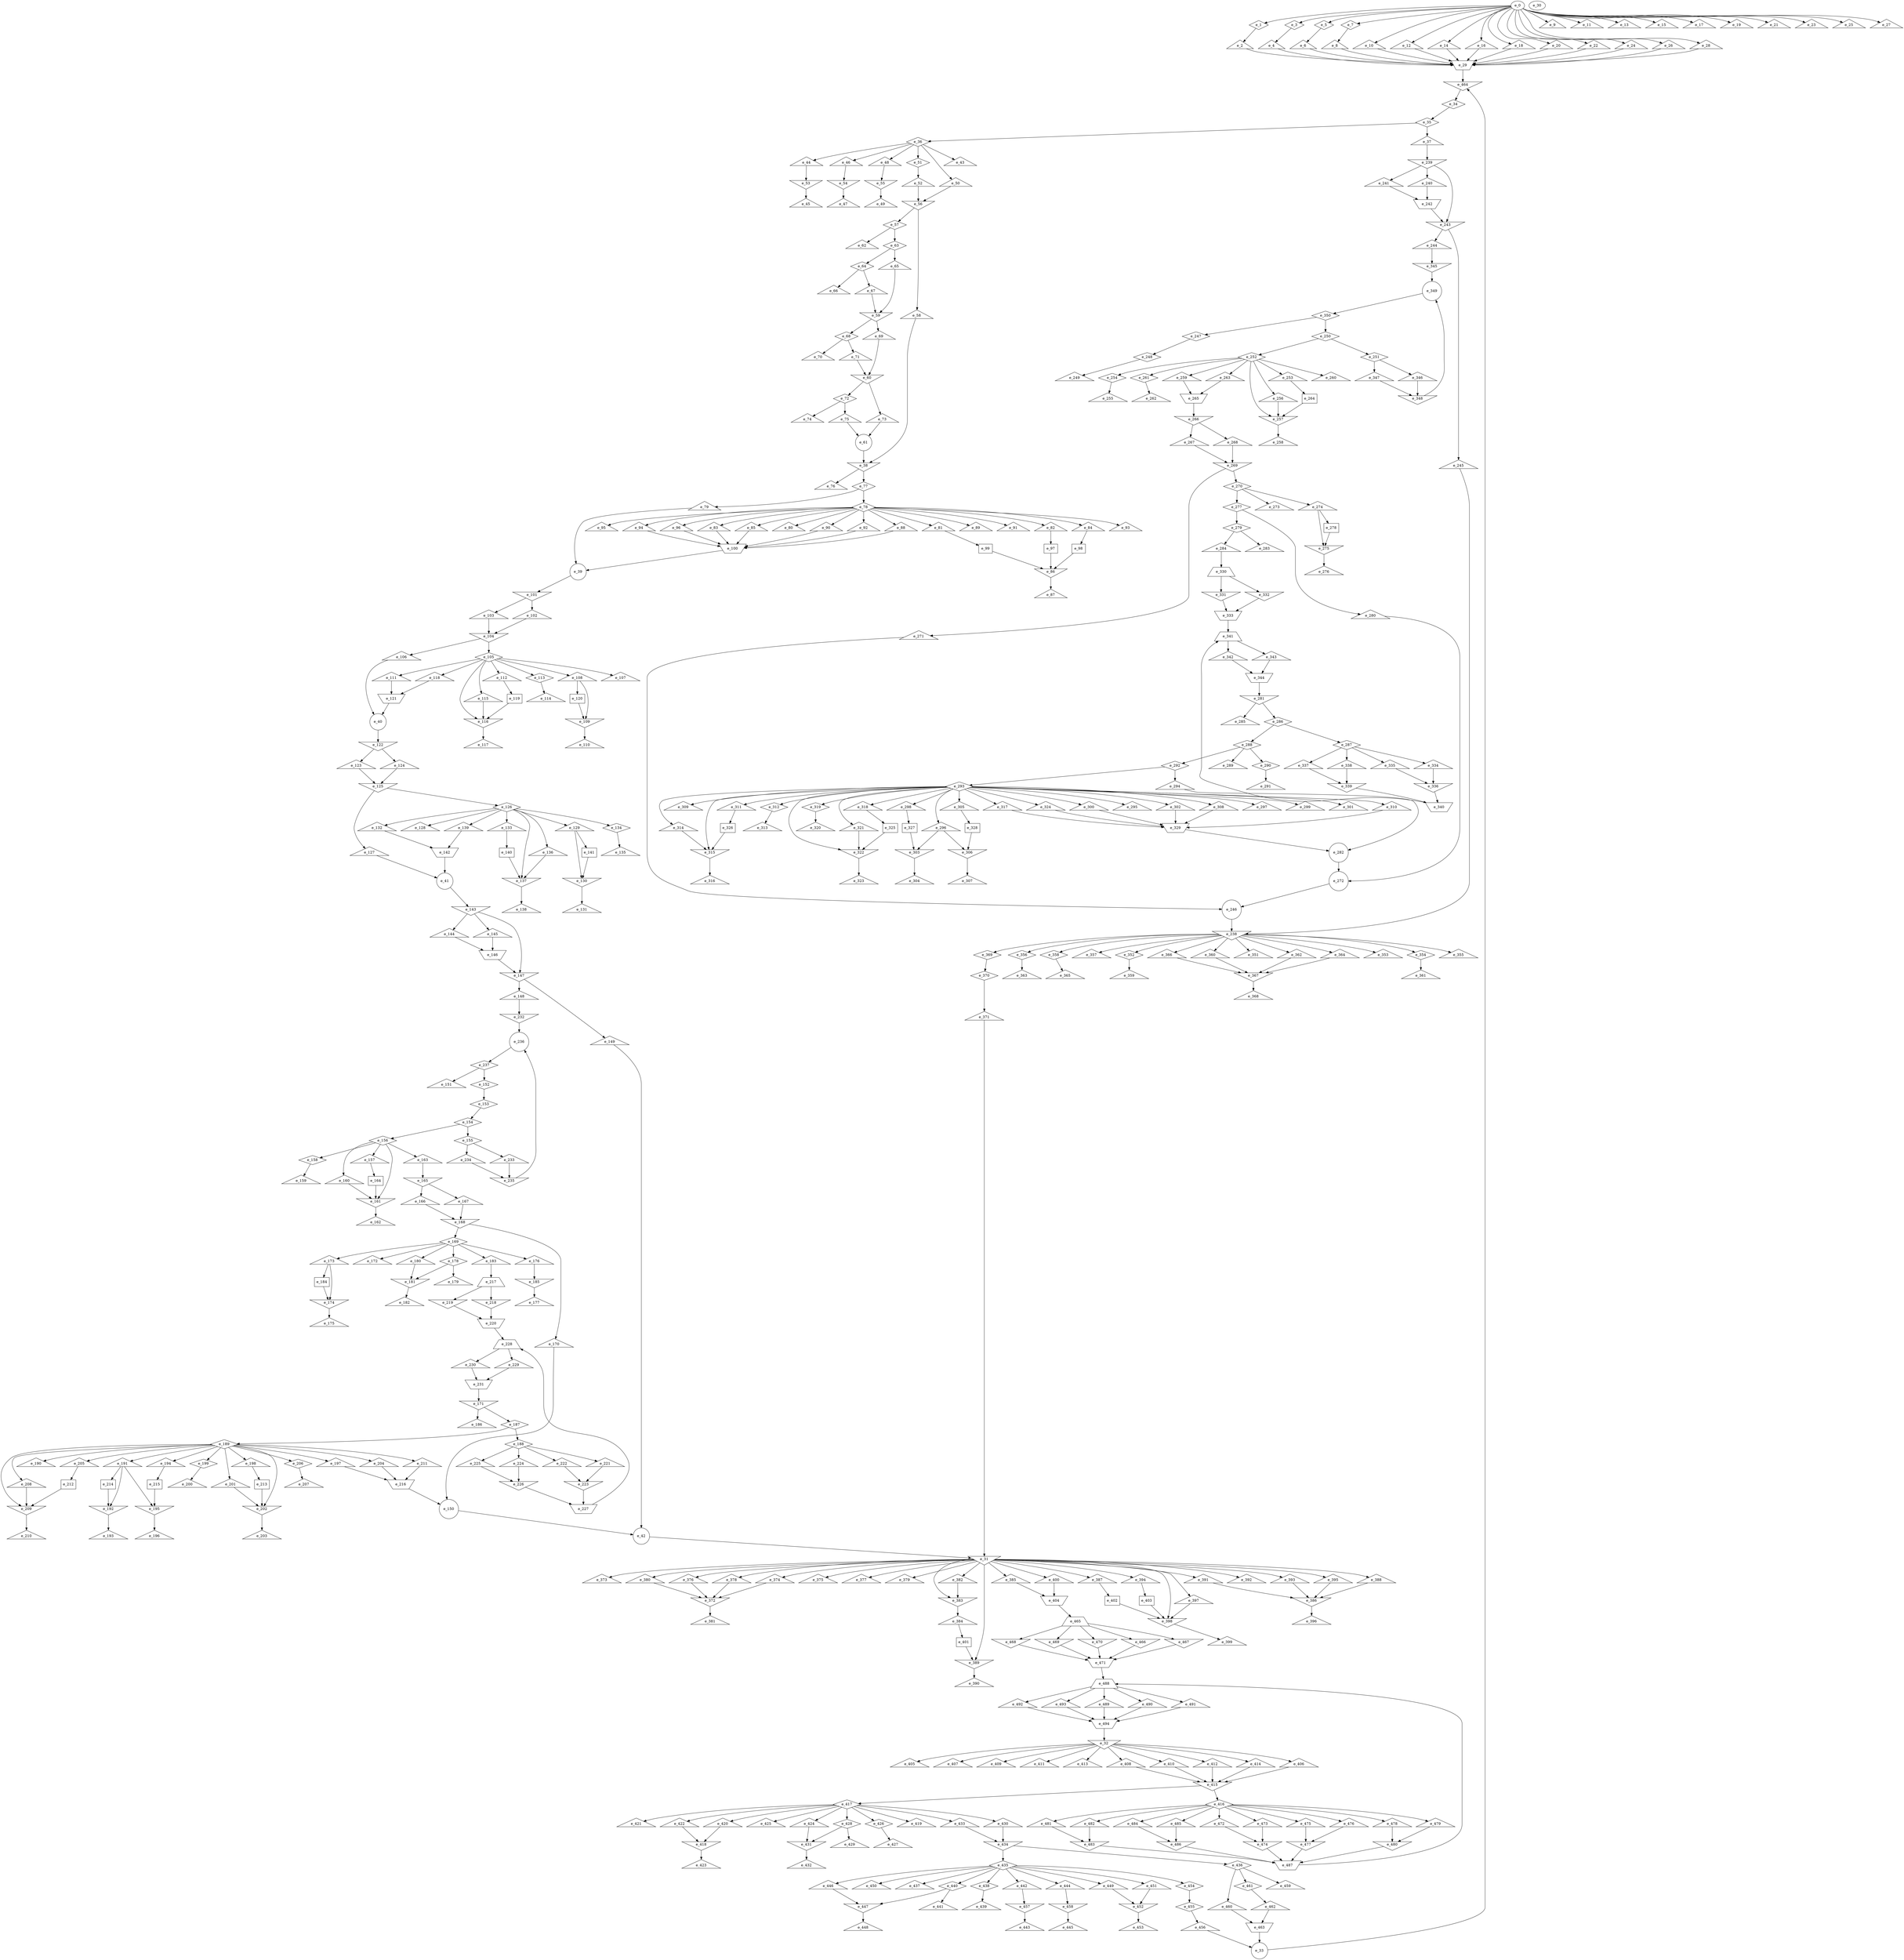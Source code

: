 digraph control_path {
  e_0: entry_node : n ;
  e_1 [shape = diamond];
  e_2 [shape = triangle];
  e_3 [shape = diamond];
  e_4 [shape = triangle];
  e_5 [shape = diamond];
  e_6 [shape = triangle];
  e_7 [shape = diamond];
  e_8 [shape = triangle];
  e_9 [shape = triangle];
  e_10 [shape = triangle];
  e_11 [shape = triangle];
  e_12 [shape = triangle];
  e_13 [shape = triangle];
  e_14 [shape = triangle];
  e_15 [shape = triangle];
  e_16 [shape = triangle];
  e_17 [shape = triangle];
  e_18 [shape = triangle];
  e_19 [shape = triangle];
  e_20 [shape = triangle];
  e_21 [shape = triangle];
  e_22 [shape = triangle];
  e_23 [shape = triangle];
  e_24 [shape = triangle];
  e_25 [shape = triangle];
  e_26 [shape = triangle];
  e_27 [shape = triangle];
  e_28 [shape = triangle];
  e_29 [shape = invtrapezium];
  e_30: exit_node : s ;
  e_31 [shape = invtriangle];
  e_32 [shape = invtriangle];
  e_33 [shape = circle];
  e_34 [shape = diamond];
  e_35 [shape = diamond];
  e_36 [shape = diamond];
  e_37 [shape = triangle];
  e_38 [shape = invtriangle];
  e_39 [shape = circle];
  e_40 [shape = circle];
  e_41 [shape = circle];
  e_42 [shape = circle];
  e_43 [shape = triangle];
  e_44 [shape = triangle];
  e_45 [shape = triangle];
  e_46 [shape = triangle];
  e_47 [shape = triangle];
  e_48 [shape = triangle];
  e_49 [shape = triangle];
  e_50 [shape = triangle];
  e_51 [shape = diamond];
  e_52 [shape = triangle];
  e_53 [shape = invtriangle];
  e_54 [shape = invtriangle];
  e_55 [shape = invtriangle];
  e_56 [shape = invtriangle];
  e_57 [shape = diamond];
  e_58 [shape = triangle];
  e_59 [shape = invtriangle];
  e_60 [shape = invtriangle];
  e_61 [shape = circle];
  e_62 [shape = triangle];
  e_63 [shape = diamond];
  e_64 [shape = diamond];
  e_65 [shape = triangle];
  e_66 [shape = triangle];
  e_67 [shape = triangle];
  e_68 [shape = diamond];
  e_69 [shape = triangle];
  e_70 [shape = triangle];
  e_71 [shape = triangle];
  e_72 [shape = diamond];
  e_73 [shape = triangle];
  e_74 [shape = triangle];
  e_75 [shape = triangle];
  e_76 [shape = triangle];
  e_77 [shape = diamond];
  e_78 [shape = diamond];
  e_79 [shape = triangle];
  e_80 [shape = triangle];
  e_81 [shape = triangle];
  e_82 [shape = triangle];
  e_83 [shape = triangle];
  e_84 [shape = triangle];
  e_85 [shape = triangle];
  e_86 [shape = invtriangle];
  e_87 [shape = triangle];
  e_88 [shape = triangle];
  e_89 [shape = triangle];
  e_90 [shape = triangle];
  e_91 [shape = triangle];
  e_92 [shape = triangle];
  e_93 [shape = triangle];
  e_94 [shape = triangle];
  e_95 [shape = triangle];
  e_96 [shape = triangle];
  e_97 [shape = dot];
  e_98 [shape = dot];
  e_99 [shape = dot];
  e_100 [shape = invtrapezium];
  e_101 [shape = invtriangle];
  e_102 [shape = triangle];
  e_103 [shape = triangle];
  e_104 [shape = invtriangle];
  e_105 [shape = diamond];
  e_106 [shape = triangle];
  e_107 [shape = triangle];
  e_108 [shape = triangle];
  e_109 [shape = invtriangle];
  e_110 [shape = triangle];
  e_111 [shape = triangle];
  e_112 [shape = triangle];
  e_113 [shape = diamond];
  e_114 [shape = triangle];
  e_115 [shape = triangle];
  e_116 [shape = invtriangle];
  e_117 [shape = triangle];
  e_118 [shape = triangle];
  e_119 [shape = dot];
  e_120 [shape = dot];
  e_121 [shape = invtrapezium];
  e_122 [shape = invtriangle];
  e_123 [shape = triangle];
  e_124 [shape = triangle];
  e_125 [shape = invtriangle];
  e_126 [shape = diamond];
  e_127 [shape = triangle];
  e_128 [shape = triangle];
  e_129 [shape = triangle];
  e_130 [shape = invtriangle];
  e_131 [shape = triangle];
  e_132 [shape = triangle];
  e_133 [shape = triangle];
  e_134 [shape = diamond];
  e_135 [shape = triangle];
  e_136 [shape = triangle];
  e_137 [shape = invtriangle];
  e_138 [shape = triangle];
  e_139 [shape = triangle];
  e_140 [shape = dot];
  e_141 [shape = dot];
  e_142 [shape = invtrapezium];
  e_143 [shape = invtriangle];
  e_144 [shape = triangle];
  e_145 [shape = triangle];
  e_146 [shape = invtrapezium];
  e_147 [shape = invtriangle];
  e_148 [shape = triangle];
  e_149 [shape = triangle];
  e_150 [shape = circle];
  e_151 [shape = triangle];
  e_152 [shape = diamond];
  e_153 [shape = diamond];
  e_154 [shape = diamond];
  e_155 [shape = diamond];
  e_156 [shape = diamond];
  e_157 [shape = triangle];
  e_158 [shape = diamond];
  e_159 [shape = triangle];
  e_160 [shape = triangle];
  e_161 [shape = invtriangle];
  e_162 [shape = triangle];
  e_163 [shape = triangle];
  e_164 [shape = dot];
  e_165 [shape = invtriangle];
  e_166 [shape = triangle];
  e_167 [shape = triangle];
  e_168 [shape = invtriangle];
  e_169 [shape = diamond];
  e_170 [shape = triangle];
  e_171 [shape = invtriangle];
  e_172 [shape = triangle];
  e_173 [shape = triangle];
  e_174 [shape = invtriangle];
  e_175 [shape = triangle];
  e_176 [shape = triangle];
  e_177 [shape = triangle];
  e_178 [shape = diamond];
  e_179 [shape = triangle];
  e_180 [shape = triangle];
  e_181 [shape = invtriangle];
  e_182 [shape = triangle];
  e_183 [shape = triangle];
  e_184 [shape = dot];
  e_185 [shape = invtriangle];
  e_186 [shape = triangle];
  e_187 [shape = diamond];
  e_188 [shape = diamond];
  e_189 [shape = diamond];
  e_190 [shape = triangle];
  e_191 [shape = triangle];
  e_192 [shape = invtriangle];
  e_193 [shape = triangle];
  e_194 [shape = triangle];
  e_195 [shape = invtriangle];
  e_196 [shape = triangle];
  e_197 [shape = triangle];
  e_198 [shape = triangle];
  e_199 [shape = diamond];
  e_200 [shape = triangle];
  e_201 [shape = triangle];
  e_202 [shape = invtriangle];
  e_203 [shape = triangle];
  e_204 [shape = triangle];
  e_205 [shape = triangle];
  e_206 [shape = diamond];
  e_207 [shape = triangle];
  e_208 [shape = triangle];
  e_209 [shape = invtriangle];
  e_210 [shape = triangle];
  e_211 [shape = triangle];
  e_212 [shape = dot];
  e_213 [shape = dot];
  e_214 [shape = dot];
  e_215 [shape = dot];
  e_216 [shape = invtrapezium];
  e_217 [shape = trapezium];
  e_218 [shape = invtriangle];
  e_219 [shape = invtriangle];
  e_220 [shape = invtrapezium];
  e_221 [shape = triangle];
  e_222 [shape = triangle];
  e_223 [shape = invtriangle];
  e_224 [shape = triangle];
  e_225 [shape = triangle];
  e_226 [shape = invtriangle];
  e_227 [shape = invtrapezium];
  e_228 [shape = trapezium];
  e_229 [shape = triangle];
  e_230 [shape = triangle];
  e_231 [shape = invtrapezium];
  e_232 [shape = invtriangle];
  e_233 [shape = triangle];
  e_234 [shape = triangle];
  e_235 [shape = invtriangle];
  e_236 [shape = circle];
  e_237 [shape = diamond];
  e_238 [shape = invtriangle];
  e_239 [shape = invtriangle];
  e_240 [shape = triangle];
  e_241 [shape = triangle];
  e_242 [shape = invtrapezium];
  e_243 [shape = invtriangle];
  e_244 [shape = triangle];
  e_245 [shape = triangle];
  e_246 [shape = circle];
  e_247 [shape = diamond];
  e_248 [shape = diamond];
  e_249 [shape = triangle];
  e_250 [shape = diamond];
  e_251 [shape = diamond];
  e_252 [shape = diamond];
  e_253 [shape = triangle];
  e_254 [shape = diamond];
  e_255 [shape = triangle];
  e_256 [shape = triangle];
  e_257 [shape = invtriangle];
  e_258 [shape = triangle];
  e_259 [shape = triangle];
  e_260 [shape = triangle];
  e_261 [shape = diamond];
  e_262 [shape = triangle];
  e_263 [shape = triangle];
  e_264 [shape = dot];
  e_265 [shape = invtrapezium];
  e_266 [shape = invtriangle];
  e_267 [shape = triangle];
  e_268 [shape = triangle];
  e_269 [shape = invtriangle];
  e_270 [shape = diamond];
  e_271 [shape = triangle];
  e_272 [shape = circle];
  e_273 [shape = triangle];
  e_274 [shape = triangle];
  e_275 [shape = invtriangle];
  e_276 [shape = triangle];
  e_277 [shape = diamond];
  e_278 [shape = dot];
  e_279 [shape = diamond];
  e_280 [shape = triangle];
  e_281 [shape = invtriangle];
  e_282 [shape = circle];
  e_283 [shape = triangle];
  e_284 [shape = triangle];
  e_285 [shape = triangle];
  e_286 [shape = diamond];
  e_287 [shape = diamond];
  e_288 [shape = diamond];
  e_289 [shape = triangle];
  e_290 [shape = diamond];
  e_291 [shape = triangle];
  e_292 [shape = diamond];
  e_293 [shape = diamond];
  e_294 [shape = triangle];
  e_295 [shape = triangle];
  e_296 [shape = triangle];
  e_297 [shape = triangle];
  e_298 [shape = triangle];
  e_299 [shape = triangle];
  e_300 [shape = triangle];
  e_301 [shape = triangle];
  e_302 [shape = triangle];
  e_303 [shape = invtriangle];
  e_304 [shape = triangle];
  e_305 [shape = triangle];
  e_306 [shape = invtriangle];
  e_307 [shape = triangle];
  e_308 [shape = triangle];
  e_309 [shape = triangle];
  e_310 [shape = triangle];
  e_311 [shape = triangle];
  e_312 [shape = diamond];
  e_313 [shape = triangle];
  e_314 [shape = triangle];
  e_315 [shape = invtriangle];
  e_316 [shape = triangle];
  e_317 [shape = triangle];
  e_318 [shape = triangle];
  e_319 [shape = diamond];
  e_320 [shape = triangle];
  e_321 [shape = triangle];
  e_322 [shape = invtriangle];
  e_323 [shape = triangle];
  e_324 [shape = triangle];
  e_325 [shape = dot];
  e_326 [shape = dot];
  e_327 [shape = dot];
  e_328 [shape = dot];
  e_329 [shape = invtrapezium];
  e_330 [shape = trapezium];
  e_331 [shape = invtriangle];
  e_332 [shape = invtriangle];
  e_333 [shape = invtrapezium];
  e_334 [shape = triangle];
  e_335 [shape = triangle];
  e_336 [shape = invtriangle];
  e_337 [shape = triangle];
  e_338 [shape = triangle];
  e_339 [shape = invtriangle];
  e_340 [shape = invtrapezium];
  e_341 [shape = trapezium];
  e_342 [shape = triangle];
  e_343 [shape = triangle];
  e_344 [shape = invtrapezium];
  e_345 [shape = invtriangle];
  e_346 [shape = triangle];
  e_347 [shape = triangle];
  e_348 [shape = invtriangle];
  e_349 [shape = circle];
  e_350 [shape = diamond];
  e_351 [shape = triangle];
  e_352 [shape = diamond];
  e_353 [shape = triangle];
  e_354 [shape = diamond];
  e_355 [shape = triangle];
  e_356 [shape = diamond];
  e_357 [shape = triangle];
  e_358 [shape = diamond];
  e_359 [shape = triangle];
  e_360 [shape = triangle];
  e_361 [shape = triangle];
  e_362 [shape = triangle];
  e_363 [shape = triangle];
  e_364 [shape = triangle];
  e_365 [shape = triangle];
  e_366 [shape = triangle];
  e_367 [shape = invtriangle];
  e_368 [shape = triangle];
  e_369 [shape = diamond];
  e_370 [shape = diamond];
  e_371 [shape = triangle];
  e_372 [shape = invtriangle];
  e_373 [shape = triangle];
  e_374 [shape = triangle];
  e_375 [shape = triangle];
  e_376 [shape = triangle];
  e_377 [shape = triangle];
  e_378 [shape = triangle];
  e_379 [shape = triangle];
  e_380 [shape = triangle];
  e_381 [shape = triangle];
  e_382 [shape = triangle];
  e_383 [shape = invtriangle];
  e_384 [shape = triangle];
  e_385 [shape = triangle];
  e_386 [shape = invtriangle];
  e_387 [shape = triangle];
  e_388 [shape = triangle];
  e_389 [shape = invtriangle];
  e_390 [shape = triangle];
  e_391 [shape = triangle];
  e_392 [shape = triangle];
  e_393 [shape = triangle];
  e_394 [shape = triangle];
  e_395 [shape = triangle];
  e_396 [shape = triangle];
  e_397 [shape = triangle];
  e_398 [shape = invtriangle];
  e_399 [shape = triangle];
  e_400 [shape = triangle];
  e_401 [shape = dot];
  e_402 [shape = dot];
  e_403 [shape = dot];
  e_404 [shape = invtrapezium];
  e_405 [shape = triangle];
  e_406 [shape = triangle];
  e_407 [shape = triangle];
  e_408 [shape = triangle];
  e_409 [shape = triangle];
  e_410 [shape = triangle];
  e_411 [shape = triangle];
  e_412 [shape = triangle];
  e_413 [shape = triangle];
  e_414 [shape = triangle];
  e_415 [shape = invtriangle];
  e_416 [shape = diamond];
  e_417 [shape = diamond];
  e_418 [shape = invtriangle];
  e_419 [shape = triangle];
  e_420 [shape = triangle];
  e_421 [shape = triangle];
  e_422 [shape = triangle];
  e_423 [shape = triangle];
  e_424 [shape = triangle];
  e_425 [shape = triangle];
  e_426 [shape = diamond];
  e_427 [shape = triangle];
  e_428 [shape = diamond];
  e_429 [shape = triangle];
  e_430 [shape = triangle];
  e_431 [shape = invtriangle];
  e_432 [shape = triangle];
  e_433 [shape = triangle];
  e_434 [shape = invtriangle];
  e_435 [shape = diamond];
  e_436 [shape = diamond];
  e_437 [shape = triangle];
  e_438 [shape = diamond];
  e_439 [shape = triangle];
  e_440 [shape = diamond];
  e_441 [shape = triangle];
  e_442 [shape = triangle];
  e_443 [shape = triangle];
  e_444 [shape = triangle];
  e_445 [shape = triangle];
  e_446 [shape = triangle];
  e_447 [shape = invtriangle];
  e_448 [shape = triangle];
  e_449 [shape = triangle];
  e_450 [shape = triangle];
  e_451 [shape = triangle];
  e_452 [shape = invtriangle];
  e_453 [shape = triangle];
  e_454 [shape = diamond];
  e_455 [shape = diamond];
  e_456 [shape = triangle];
  e_457 [shape = invtriangle];
  e_458 [shape = invtriangle];
  e_459 [shape = triangle];
  e_460 [shape = triangle];
  e_461 [shape = diamond];
  e_462 [shape = triangle];
  e_463 [shape = invtrapezium];
  e_464 [shape = invtriangle];
  e_465 [shape = trapezium];
  e_466 [shape = invtriangle];
  e_467 [shape = invtriangle];
  e_468 [shape = invtriangle];
  e_469 [shape = invtriangle];
  e_470 [shape = invtriangle];
  e_471 [shape = invtrapezium];
  e_472 [shape = triangle];
  e_473 [shape = triangle];
  e_474 [shape = invtriangle];
  e_475 [shape = triangle];
  e_476 [shape = triangle];
  e_477 [shape = invtriangle];
  e_478 [shape = triangle];
  e_479 [shape = triangle];
  e_480 [shape = invtriangle];
  e_481 [shape = triangle];
  e_482 [shape = triangle];
  e_483 [shape = invtriangle];
  e_484 [shape = triangle];
  e_485 [shape = triangle];
  e_486 [shape = invtriangle];
  e_487 [shape = invtrapezium];
  e_488 [shape = trapezium];
  e_489 [shape = triangle];
  e_490 [shape = triangle];
  e_491 [shape = triangle];
  e_492 [shape = triangle];
  e_493 [shape = triangle];
  e_494 [shape = invtrapezium];
  e_0 -> e_1;
  e_1 -> e_2;
  e_0 -> e_3;
  e_3 -> e_4;
  e_0 -> e_5;
  e_5 -> e_6;
  e_0 -> e_7;
  e_7 -> e_8;
  e_0 -> e_9;
  e_0 -> e_10;
  e_0 -> e_11;
  e_0 -> e_12;
  e_0 -> e_13;
  e_0 -> e_14;
  e_0 -> e_15;
  e_0 -> e_16;
  e_0 -> e_17;
  e_0 -> e_18;
  e_0 -> e_19;
  e_0 -> e_20;
  e_0 -> e_21;
  e_0 -> e_22;
  e_0 -> e_23;
  e_0 -> e_24;
  e_0 -> e_25;
  e_0 -> e_26;
  e_0 -> e_27;
  e_0 -> e_28;
  e_2 -> e_29;
  e_14 -> e_29;
  e_28 -> e_29;
  e_8 -> e_29;
  e_18 -> e_29;
  e_20 -> e_29;
  e_16 -> e_29;
  e_24 -> e_29;
  e_26 -> e_29;
  e_22 -> e_29;
  e_10 -> e_29;
  e_12 -> e_29;
  e_4 -> e_29;
  e_6 -> e_29;
  e_42 -> e_31;
  e_371 -> e_31;
  e_494 -> e_32;
  e_456 -> e_33;
  e_463 -> e_33;
  e_464 -> e_34;
  e_34 -> e_35;
  e_35 -> e_36;
  e_35 -> e_37;
  e_58 -> e_38;
  e_61 -> e_38;
  e_100 -> e_39;
  e_79 -> e_39;
  e_106 -> e_40;
  e_121 -> e_40;
  e_127 -> e_41;
  e_142 -> e_41;
  e_149 -> e_42;
  e_150 -> e_42;
  e_36 -> e_43;
  e_36 -> e_44;
  e_53 -> e_45;
  e_36 -> e_46;
  e_54 -> e_47;
  e_36 -> e_48;
  e_55 -> e_49;
  e_36 -> e_50;
  e_36 -> e_51;
  e_51 -> e_52;
  e_44 -> e_53;
  e_46 -> e_54;
  e_48 -> e_55;
  e_52 -> e_56;
  e_50 -> e_56;
  e_56 -> e_57;
  e_56 -> e_58;
  e_67 -> e_59;
  e_65 -> e_59;
  e_69 -> e_60;
  e_71 -> e_60;
  e_73 -> e_61;
  e_75 -> e_61;
  e_57 -> e_62;
  e_57 -> e_63;
  e_63 -> e_64;
  e_63 -> e_65;
  e_64 -> e_66;
  e_64 -> e_67;
  e_59 -> e_68;
  e_59 -> e_69;
  e_68 -> e_70;
  e_68 -> e_71;
  e_60 -> e_72;
  e_60 -> e_73;
  e_72 -> e_74;
  e_72 -> e_75;
  e_38 -> e_76;
  e_38 -> e_77;
  e_77 -> e_78;
  e_77 -> e_79;
  e_78 -> e_80;
  e_78 -> e_81;
  e_78 -> e_82;
  e_78 -> e_83;
  e_78 -> e_84;
  e_78 -> e_85;
  e_97 -> e_86;
  e_98 -> e_86;
  e_99 -> e_86;
  e_86 -> e_87;
  e_78 -> e_88;
  e_78 -> e_89;
  e_78 -> e_90;
  e_78 -> e_91;
  e_78 -> e_92;
  e_78 -> e_93;
  e_78 -> e_94;
  e_78 -> e_95;
  e_78 -> e_96;
  e_82 -> e_97;
  e_84 -> e_98;
  e_81 -> e_99;
  e_96 -> e_100;
  e_94 -> e_100;
  e_85 -> e_100;
  e_88 -> e_100;
  e_90 -> e_100;
  e_92 -> e_100;
  e_83 -> e_100;
  e_39 -> e_101;
  e_101 -> e_102;
  e_101 -> e_103;
  e_102 -> e_104;
  e_103 -> e_104;
  e_104 -> e_105;
  e_104 -> e_106;
  e_105 -> e_107;
  e_105 -> e_108;
  e_108 -> e_109;
  e_120 -> e_109;
  e_109 -> e_110;
  e_105 -> e_111;
  e_105 -> e_112;
  e_105 -> e_113;
  e_113 -> e_114;
  e_105 -> e_115;
  e_105 -> e_116;
  e_115 -> e_116;
  e_119 -> e_116;
  e_116 -> e_117;
  e_105 -> e_118;
  e_112 -> e_119;
  e_108 -> e_120;
  e_111 -> e_121;
  e_118 -> e_121;
  e_40 -> e_122;
  e_122 -> e_123;
  e_122 -> e_124;
  e_123 -> e_125;
  e_124 -> e_125;
  e_125 -> e_126;
  e_125 -> e_127;
  e_126 -> e_128;
  e_126 -> e_129;
  e_129 -> e_130;
  e_141 -> e_130;
  e_130 -> e_131;
  e_126 -> e_132;
  e_126 -> e_133;
  e_126 -> e_134;
  e_134 -> e_135;
  e_126 -> e_136;
  e_126 -> e_137;
  e_136 -> e_137;
  e_140 -> e_137;
  e_137 -> e_138;
  e_126 -> e_139;
  e_133 -> e_140;
  e_129 -> e_141;
  e_132 -> e_142;
  e_139 -> e_142;
  e_41 -> e_143;
  e_143 -> e_144;
  e_143 -> e_145;
  e_144 -> e_146;
  e_145 -> e_146;
  e_143 -> e_147;
  e_146 -> e_147;
  e_147 -> e_148;
  e_147 -> e_149;
  e_170 -> e_150;
  e_216 -> e_150;
  e_237 -> e_151;
  e_237 -> e_152;
  e_152 -> e_153;
  e_153 -> e_154;
  e_154 -> e_155;
  e_154 -> e_156;
  e_156 -> e_157;
  e_156 -> e_158;
  e_158 -> e_159;
  e_156 -> e_160;
  e_156 -> e_161;
  e_160 -> e_161;
  e_164 -> e_161;
  e_161 -> e_162;
  e_156 -> e_163;
  e_157 -> e_164;
  e_163 -> e_165;
  e_165 -> e_166;
  e_165 -> e_167;
  e_166 -> e_168;
  e_167 -> e_168;
  e_168 -> e_169;
  e_168 -> e_170;
  e_231 -> e_171;
  e_169 -> e_172;
  e_169 -> e_173;
  e_173 -> e_174;
  e_184 -> e_174;
  e_174 -> e_175;
  e_169 -> e_176;
  e_185 -> e_177;
  e_169 -> e_178;
  e_178 -> e_179;
  e_169 -> e_180;
  e_178 -> e_181;
  e_180 -> e_181;
  e_181 -> e_182;
  e_169 -> e_183;
  e_173 -> e_184;
  e_176 -> e_185;
  e_171 -> e_186;
  e_171 -> e_187;
  e_187 -> e_188;
  e_187 -> e_189;
  e_189 -> e_190;
  e_189 -> e_191;
  e_191 -> e_192;
  e_214 -> e_192;
  e_192 -> e_193;
  e_189 -> e_194;
  e_191 -> e_195;
  e_215 -> e_195;
  e_195 -> e_196;
  e_189 -> e_197;
  e_189 -> e_198;
  e_189 -> e_199;
  e_199 -> e_200;
  e_189 -> e_201;
  e_189 -> e_202;
  e_201 -> e_202;
  e_213 -> e_202;
  e_202 -> e_203;
  e_189 -> e_204;
  e_189 -> e_205;
  e_189 -> e_206;
  e_206 -> e_207;
  e_189 -> e_208;
  e_189 -> e_209;
  e_208 -> e_209;
  e_212 -> e_209;
  e_209 -> e_210;
  e_189 -> e_211;
  e_205 -> e_212;
  e_198 -> e_213;
  e_191 -> e_214;
  e_194 -> e_215;
  e_197 -> e_216;
  e_204 -> e_216;
  e_211 -> e_216;
  e_183 -> e_217;
  e_217 -> e_218;
  e_217 -> e_219;
  e_218 -> e_220;
  e_219 -> e_220;
  e_188 -> e_221;
  e_188 -> e_222;
  e_221 -> e_223;
  e_222 -> e_223;
  e_188 -> e_224;
  e_188 -> e_225;
  e_224 -> e_226;
  e_225 -> e_226;
  e_223 -> e_227;
  e_226 -> e_227;
  e_220 -> e_228;
  e_227 -> e_228;
  e_228 -> e_229;
  e_228 -> e_230;
  e_229 -> e_231;
  e_230 -> e_231;
  e_148 -> e_232;
  e_155 -> e_233;
  e_155 -> e_234;
  e_233 -> e_235;
  e_234 -> e_235;
  e_232 -> e_236;
  e_235 -> e_236;
  e_236 -> e_237;
  e_245 -> e_238;
  e_246 -> e_238;
  e_37 -> e_239;
  e_239 -> e_240;
  e_239 -> e_241;
  e_240 -> e_242;
  e_241 -> e_242;
  e_239 -> e_243;
  e_242 -> e_243;
  e_243 -> e_244;
  e_243 -> e_245;
  e_271 -> e_246;
  e_272 -> e_246;
  e_350 -> e_247;
  e_247 -> e_248;
  e_248 -> e_249;
  e_350 -> e_250;
  e_250 -> e_251;
  e_250 -> e_252;
  e_252 -> e_253;
  e_252 -> e_254;
  e_254 -> e_255;
  e_252 -> e_256;
  e_252 -> e_257;
  e_256 -> e_257;
  e_264 -> e_257;
  e_257 -> e_258;
  e_252 -> e_259;
  e_252 -> e_260;
  e_252 -> e_261;
  e_261 -> e_262;
  e_252 -> e_263;
  e_253 -> e_264;
  e_259 -> e_265;
  e_263 -> e_265;
  e_265 -> e_266;
  e_266 -> e_267;
  e_266 -> e_268;
  e_267 -> e_269;
  e_268 -> e_269;
  e_269 -> e_270;
  e_269 -> e_271;
  e_280 -> e_272;
  e_282 -> e_272;
  e_270 -> e_273;
  e_270 -> e_274;
  e_274 -> e_275;
  e_278 -> e_275;
  e_275 -> e_276;
  e_270 -> e_277;
  e_274 -> e_278;
  e_277 -> e_279;
  e_277 -> e_280;
  e_344 -> e_281;
  e_294 -> e_282;
  e_329 -> e_282;
  e_279 -> e_283;
  e_279 -> e_284;
  e_281 -> e_285;
  e_281 -> e_286;
  e_286 -> e_287;
  e_286 -> e_288;
  e_288 -> e_289;
  e_288 -> e_290;
  e_290 -> e_291;
  e_288 -> e_292;
  e_292 -> e_293;
  e_292 -> e_294;
  e_293 -> e_295;
  e_293 -> e_296;
  e_293 -> e_297;
  e_293 -> e_298;
  e_293 -> e_299;
  e_293 -> e_300;
  e_293 -> e_301;
  e_293 -> e_302;
  e_296 -> e_303;
  e_327 -> e_303;
  e_303 -> e_304;
  e_293 -> e_305;
  e_296 -> e_306;
  e_328 -> e_306;
  e_306 -> e_307;
  e_293 -> e_308;
  e_293 -> e_309;
  e_293 -> e_310;
  e_293 -> e_311;
  e_293 -> e_312;
  e_312 -> e_313;
  e_293 -> e_314;
  e_293 -> e_315;
  e_314 -> e_315;
  e_326 -> e_315;
  e_315 -> e_316;
  e_293 -> e_317;
  e_293 -> e_318;
  e_293 -> e_319;
  e_319 -> e_320;
  e_293 -> e_321;
  e_293 -> e_322;
  e_321 -> e_322;
  e_325 -> e_322;
  e_322 -> e_323;
  e_293 -> e_324;
  e_318 -> e_325;
  e_311 -> e_326;
  e_298 -> e_327;
  e_305 -> e_328;
  e_300 -> e_329;
  e_302 -> e_329;
  e_308 -> e_329;
  e_310 -> e_329;
  e_317 -> e_329;
  e_324 -> e_329;
  e_284 -> e_330;
  e_330 -> e_331;
  e_330 -> e_332;
  e_331 -> e_333;
  e_332 -> e_333;
  e_287 -> e_334;
  e_287 -> e_335;
  e_334 -> e_336;
  e_335 -> e_336;
  e_287 -> e_337;
  e_287 -> e_338;
  e_337 -> e_339;
  e_338 -> e_339;
  e_336 -> e_340;
  e_339 -> e_340;
  e_333 -> e_341;
  e_340 -> e_341;
  e_341 -> e_342;
  e_341 -> e_343;
  e_342 -> e_344;
  e_343 -> e_344;
  e_244 -> e_345;
  e_251 -> e_346;
  e_251 -> e_347;
  e_346 -> e_348;
  e_347 -> e_348;
  e_345 -> e_349;
  e_348 -> e_349;
  e_349 -> e_350;
  e_238 -> e_351;
  e_238 -> e_352;
  e_238 -> e_353;
  e_238 -> e_354;
  e_238 -> e_355;
  e_238 -> e_356;
  e_238 -> e_357;
  e_238 -> e_358;
  e_352 -> e_359;
  e_238 -> e_360;
  e_354 -> e_361;
  e_238 -> e_362;
  e_356 -> e_363;
  e_238 -> e_364;
  e_358 -> e_365;
  e_238 -> e_366;
  e_360 -> e_367;
  e_362 -> e_367;
  e_364 -> e_367;
  e_366 -> e_367;
  e_367 -> e_368;
  e_238 -> e_369;
  e_369 -> e_370;
  e_370 -> e_371;
  e_374 -> e_372;
  e_376 -> e_372;
  e_378 -> e_372;
  e_380 -> e_372;
  e_31 -> e_373;
  e_31 -> e_374;
  e_31 -> e_375;
  e_31 -> e_376;
  e_31 -> e_377;
  e_31 -> e_378;
  e_31 -> e_379;
  e_31 -> e_380;
  e_372 -> e_381;
  e_31 -> e_382;
  e_31 -> e_383;
  e_382 -> e_383;
  e_383 -> e_384;
  e_31 -> e_385;
  e_388 -> e_386;
  e_391 -> e_386;
  e_393 -> e_386;
  e_395 -> e_386;
  e_31 -> e_387;
  e_31 -> e_388;
  e_31 -> e_389;
  e_401 -> e_389;
  e_389 -> e_390;
  e_31 -> e_391;
  e_31 -> e_392;
  e_31 -> e_393;
  e_31 -> e_394;
  e_31 -> e_395;
  e_386 -> e_396;
  e_31 -> e_397;
  e_31 -> e_398;
  e_397 -> e_398;
  e_402 -> e_398;
  e_403 -> e_398;
  e_398 -> e_399;
  e_31 -> e_400;
  e_384 -> e_401;
  e_387 -> e_402;
  e_394 -> e_403;
  e_385 -> e_404;
  e_400 -> e_404;
  e_32 -> e_405;
  e_32 -> e_406;
  e_32 -> e_407;
  e_32 -> e_408;
  e_32 -> e_409;
  e_32 -> e_410;
  e_32 -> e_411;
  e_32 -> e_412;
  e_32 -> e_413;
  e_32 -> e_414;
  e_406 -> e_415;
  e_408 -> e_415;
  e_410 -> e_415;
  e_412 -> e_415;
  e_414 -> e_415;
  e_415 -> e_416;
  e_415 -> e_417;
  e_420 -> e_418;
  e_422 -> e_418;
  e_417 -> e_419;
  e_417 -> e_420;
  e_417 -> e_421;
  e_417 -> e_422;
  e_418 -> e_423;
  e_417 -> e_424;
  e_417 -> e_425;
  e_417 -> e_426;
  e_426 -> e_427;
  e_417 -> e_428;
  e_428 -> e_429;
  e_417 -> e_430;
  e_424 -> e_431;
  e_428 -> e_431;
  e_431 -> e_432;
  e_417 -> e_433;
  e_430 -> e_434;
  e_433 -> e_434;
  e_434 -> e_435;
  e_434 -> e_436;
  e_435 -> e_437;
  e_435 -> e_438;
  e_438 -> e_439;
  e_435 -> e_440;
  e_440 -> e_441;
  e_435 -> e_442;
  e_457 -> e_443;
  e_435 -> e_444;
  e_458 -> e_445;
  e_435 -> e_446;
  e_440 -> e_447;
  e_446 -> e_447;
  e_447 -> e_448;
  e_435 -> e_449;
  e_435 -> e_450;
  e_435 -> e_451;
  e_449 -> e_452;
  e_451 -> e_452;
  e_452 -> e_453;
  e_435 -> e_454;
  e_454 -> e_455;
  e_455 -> e_456;
  e_442 -> e_457;
  e_444 -> e_458;
  e_436 -> e_459;
  e_436 -> e_460;
  e_436 -> e_461;
  e_461 -> e_462;
  e_460 -> e_463;
  e_462 -> e_463;
  e_29 -> e_464;
  e_33 -> e_464;
  e_404 -> e_465;
  e_465 -> e_466;
  e_465 -> e_467;
  e_465 -> e_468;
  e_465 -> e_469;
  e_465 -> e_470;
  e_466 -> e_471;
  e_467 -> e_471;
  e_468 -> e_471;
  e_469 -> e_471;
  e_470 -> e_471;
  e_416 -> e_472;
  e_416 -> e_473;
  e_472 -> e_474;
  e_473 -> e_474;
  e_416 -> e_475;
  e_416 -> e_476;
  e_475 -> e_477;
  e_476 -> e_477;
  e_416 -> e_478;
  e_416 -> e_479;
  e_478 -> e_480;
  e_479 -> e_480;
  e_416 -> e_481;
  e_416 -> e_482;
  e_481 -> e_483;
  e_482 -> e_483;
  e_416 -> e_484;
  e_416 -> e_485;
  e_484 -> e_486;
  e_485 -> e_486;
  e_474 -> e_487;
  e_477 -> e_487;
  e_480 -> e_487;
  e_483 -> e_487;
  e_486 -> e_487;
  e_471 -> e_488;
  e_487 -> e_488;
  e_488 -> e_489;
  e_488 -> e_490;
  e_488 -> e_491;
  e_488 -> e_492;
  e_488 -> e_493;
  e_489 -> e_494;
  e_490 -> e_494;
  e_491 -> e_494;
  e_492 -> e_494;
  e_493 -> e_494;
}
